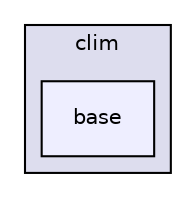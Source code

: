 digraph "base" {
  compound=true
  node [ fontsize="10", fontname="Helvetica"];
  edge [ labelfontsize="10", labelfontname="Helvetica"];
  subgraph clusterdir_6a262a83bc2d86faf5795ac90bc03d5d {
    graph [ bgcolor="#ddddee", pencolor="black", label="clim" fontname="Helvetica", fontsize="10", URL="dir_6a262a83bc2d86faf5795ac90bc03d5d.html"]
  dir_be4a8d68199287f9274077838a120e8a [shape=box, label="base", style="filled", fillcolor="#eeeeff", pencolor="black", URL="dir_be4a8d68199287f9274077838a120e8a.html"];
  }
}
